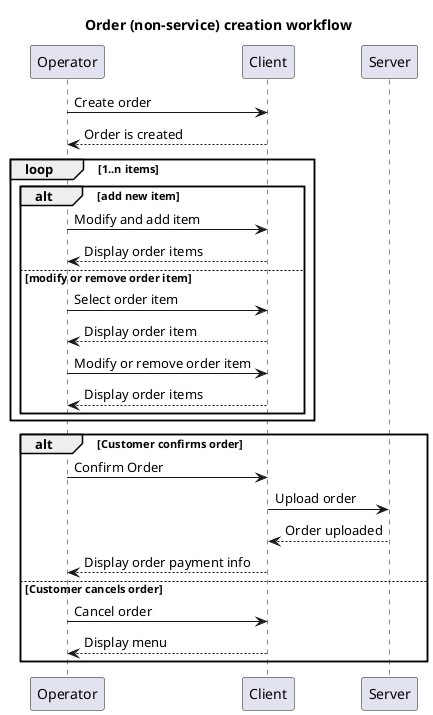 @startuml order

title Order (non-service) creation workflow

participant Operator
participant Client
participant Server

Operator->Client:Create order
Client-->Operator:Order is created

loop 1..n items
  alt add new item
    Operator->Client:Modify and add item
    Client-->Operator:Display order items
  else modify or remove order item
    Operator->Client:Select order item
    Client-->Operator:Display order item
    Operator->Client:Modify or remove order item
    Client-->Operator:Display order items
  end
end

alt Customer confirms order
  Operator->Client:Confirm Order
  Client->Server:Upload order
  Server-->Client:Order uploaded
  Client-->Operator:Display order payment info
else Customer cancels order
  Operator->Client:Cancel order
  Client-->Operator:Display menu
end

@enduml order